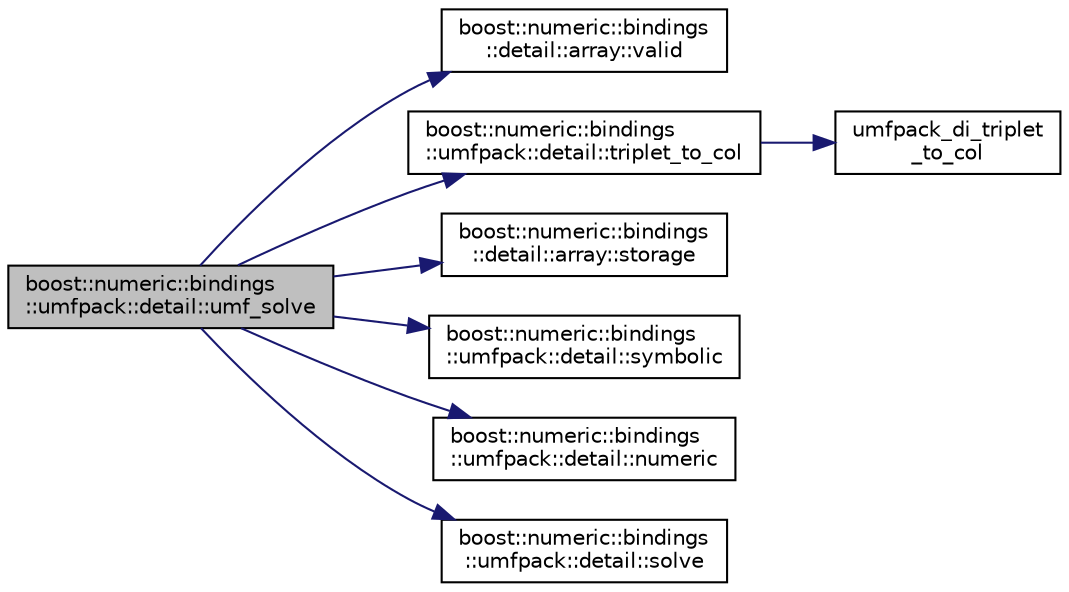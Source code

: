digraph "boost::numeric::bindings::umfpack::detail::umf_solve"
{
  edge [fontname="Helvetica",fontsize="10",labelfontname="Helvetica",labelfontsize="10"];
  node [fontname="Helvetica",fontsize="10",shape=record];
  rankdir="LR";
  Node273 [label="boost::numeric::bindings\l::umfpack::detail::umf_solve",height=0.2,width=0.4,color="black", fillcolor="grey75", style="filled", fontcolor="black"];
  Node273 -> Node274 [color="midnightblue",fontsize="10",style="solid",fontname="Helvetica"];
  Node274 [label="boost::numeric::bindings\l::detail::array::valid",height=0.2,width=0.4,color="black", fillcolor="white", style="filled",URL="$dc/d6f/classboost_1_1numeric_1_1bindings_1_1detail_1_1array.html#a2663e7568256e96264861700f2237728"];
  Node273 -> Node275 [color="midnightblue",fontsize="10",style="solid",fontname="Helvetica"];
  Node275 [label="boost::numeric::bindings\l::umfpack::detail::triplet_to_col",height=0.2,width=0.4,color="black", fillcolor="white", style="filled",URL="$d1/d20/namespaceboost_1_1numeric_1_1bindings_1_1umfpack_1_1detail.html#a4e3a1b3adafd6a5444932669202f17f0"];
  Node275 -> Node276 [color="midnightblue",fontsize="10",style="solid",fontname="Helvetica"];
  Node276 [label="umfpack_di_triplet\l_to_col",height=0.2,width=0.4,color="black", fillcolor="white", style="filled",URL="$d5/dca/3rd_party_2_suite_sparse_2_u_m_f_p_a_c_k_2_include_2umfpack__triplet__to__col_8h.html#abab419ceb5edbcf620ed8ca8648f6d3f"];
  Node273 -> Node277 [color="midnightblue",fontsize="10",style="solid",fontname="Helvetica"];
  Node277 [label="boost::numeric::bindings\l::detail::array::storage",height=0.2,width=0.4,color="black", fillcolor="white", style="filled",URL="$dc/d6f/classboost_1_1numeric_1_1bindings_1_1detail_1_1array.html#a75434772764126db923d281f6dd47000"];
  Node273 -> Node278 [color="midnightblue",fontsize="10",style="solid",fontname="Helvetica"];
  Node278 [label="boost::numeric::bindings\l::umfpack::detail::symbolic",height=0.2,width=0.4,color="black", fillcolor="white", style="filled",URL="$d1/d20/namespaceboost_1_1numeric_1_1bindings_1_1umfpack_1_1detail.html#a911a27dfcb9872675d4d8e62b5cf7840"];
  Node273 -> Node279 [color="midnightblue",fontsize="10",style="solid",fontname="Helvetica"];
  Node279 [label="boost::numeric::bindings\l::umfpack::detail::numeric",height=0.2,width=0.4,color="black", fillcolor="white", style="filled",URL="$d1/d20/namespaceboost_1_1numeric_1_1bindings_1_1umfpack_1_1detail.html#a0e677fa9088426009ec6bcc280e18870"];
  Node273 -> Node280 [color="midnightblue",fontsize="10",style="solid",fontname="Helvetica"];
  Node280 [label="boost::numeric::bindings\l::umfpack::detail::solve",height=0.2,width=0.4,color="black", fillcolor="white", style="filled",URL="$d1/d20/namespaceboost_1_1numeric_1_1bindings_1_1umfpack_1_1detail.html#ae5f8a141755a92b75344093c8346fec8"];
}
